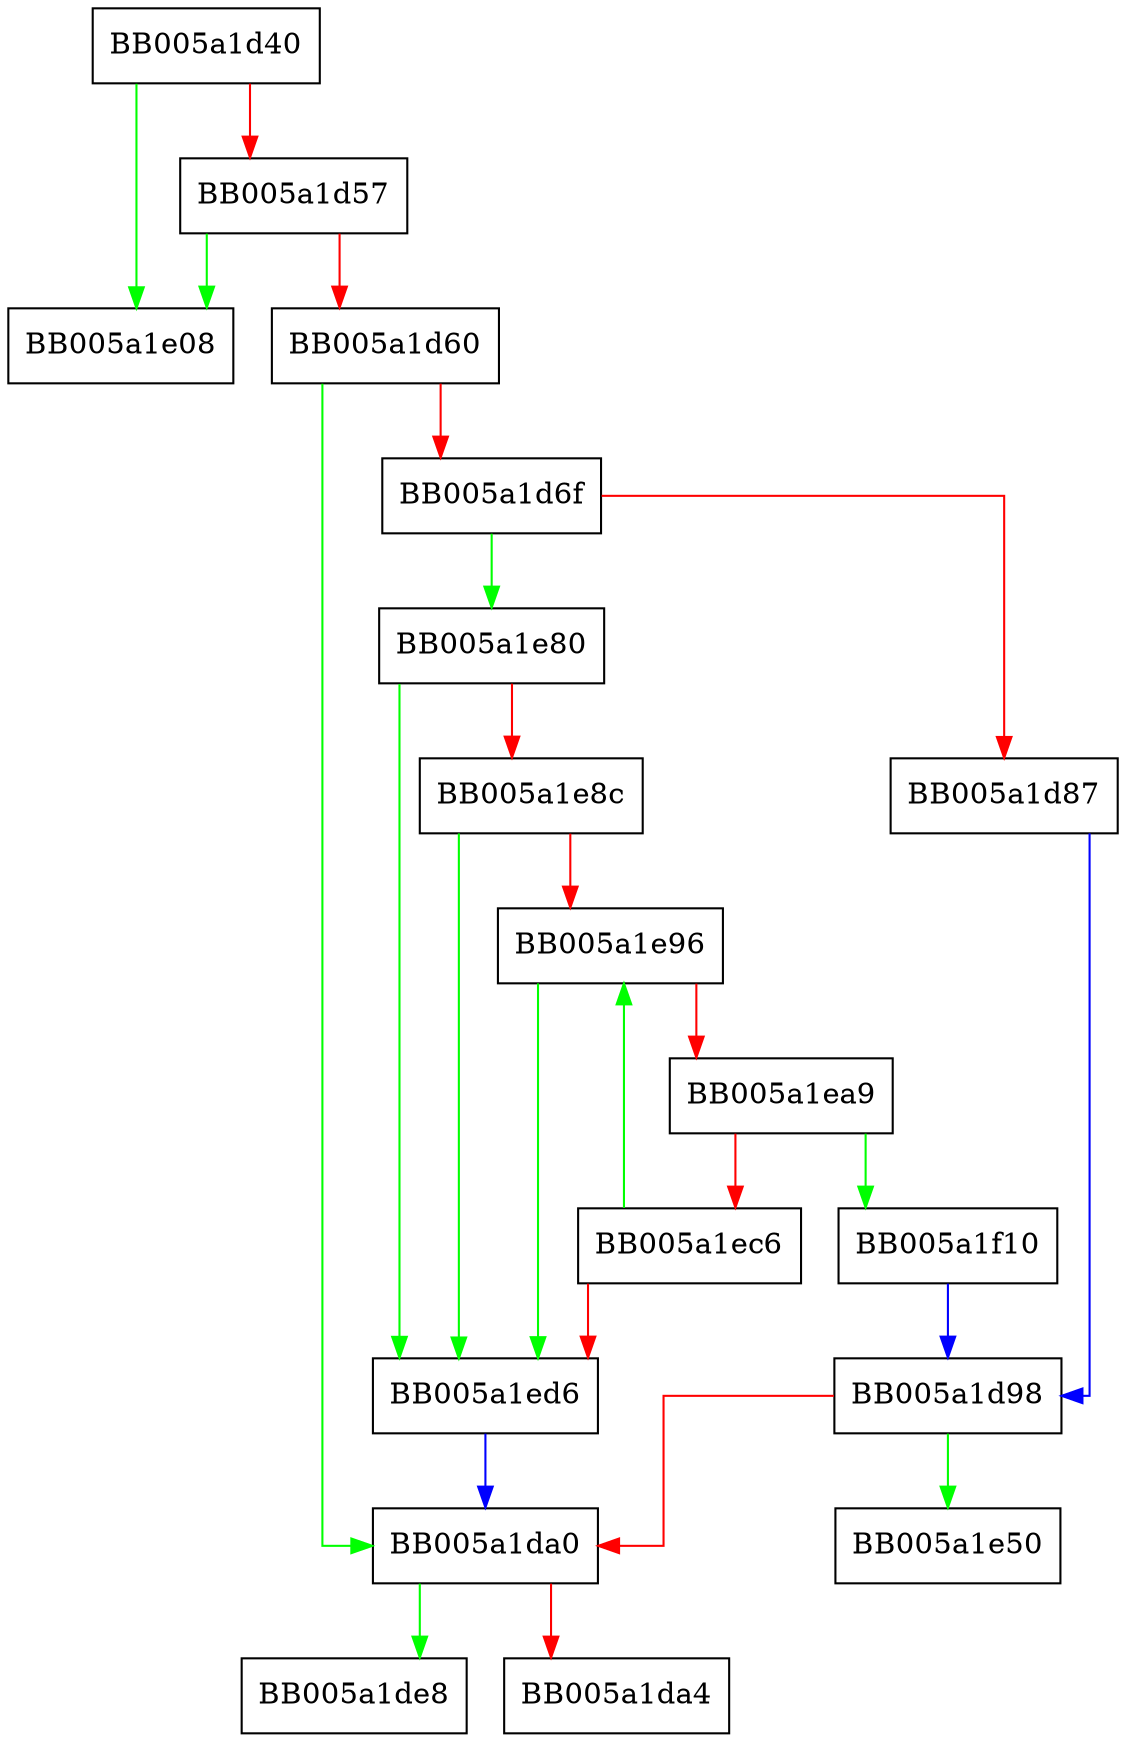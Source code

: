digraph ENGINE_ctrl_cmd {
  node [shape="box"];
  graph [splines=ortho];
  BB005a1d40 -> BB005a1e08 [color="green"];
  BB005a1d40 -> BB005a1d57 [color="red"];
  BB005a1d57 -> BB005a1e08 [color="green"];
  BB005a1d57 -> BB005a1d60 [color="red"];
  BB005a1d60 -> BB005a1da0 [color="green"];
  BB005a1d60 -> BB005a1d6f [color="red"];
  BB005a1d6f -> BB005a1e80 [color="green"];
  BB005a1d6f -> BB005a1d87 [color="red"];
  BB005a1d87 -> BB005a1d98 [color="blue"];
  BB005a1d98 -> BB005a1e50 [color="green"];
  BB005a1d98 -> BB005a1da0 [color="red"];
  BB005a1da0 -> BB005a1de8 [color="green"];
  BB005a1da0 -> BB005a1da4 [color="red"];
  BB005a1e80 -> BB005a1ed6 [color="green"];
  BB005a1e80 -> BB005a1e8c [color="red"];
  BB005a1e8c -> BB005a1ed6 [color="green"];
  BB005a1e8c -> BB005a1e96 [color="red"];
  BB005a1e96 -> BB005a1ed6 [color="green"];
  BB005a1e96 -> BB005a1ea9 [color="red"];
  BB005a1ea9 -> BB005a1f10 [color="green"];
  BB005a1ea9 -> BB005a1ec6 [color="red"];
  BB005a1ec6 -> BB005a1e96 [color="green"];
  BB005a1ec6 -> BB005a1ed6 [color="red"];
  BB005a1ed6 -> BB005a1da0 [color="blue"];
  BB005a1f10 -> BB005a1d98 [color="blue"];
}